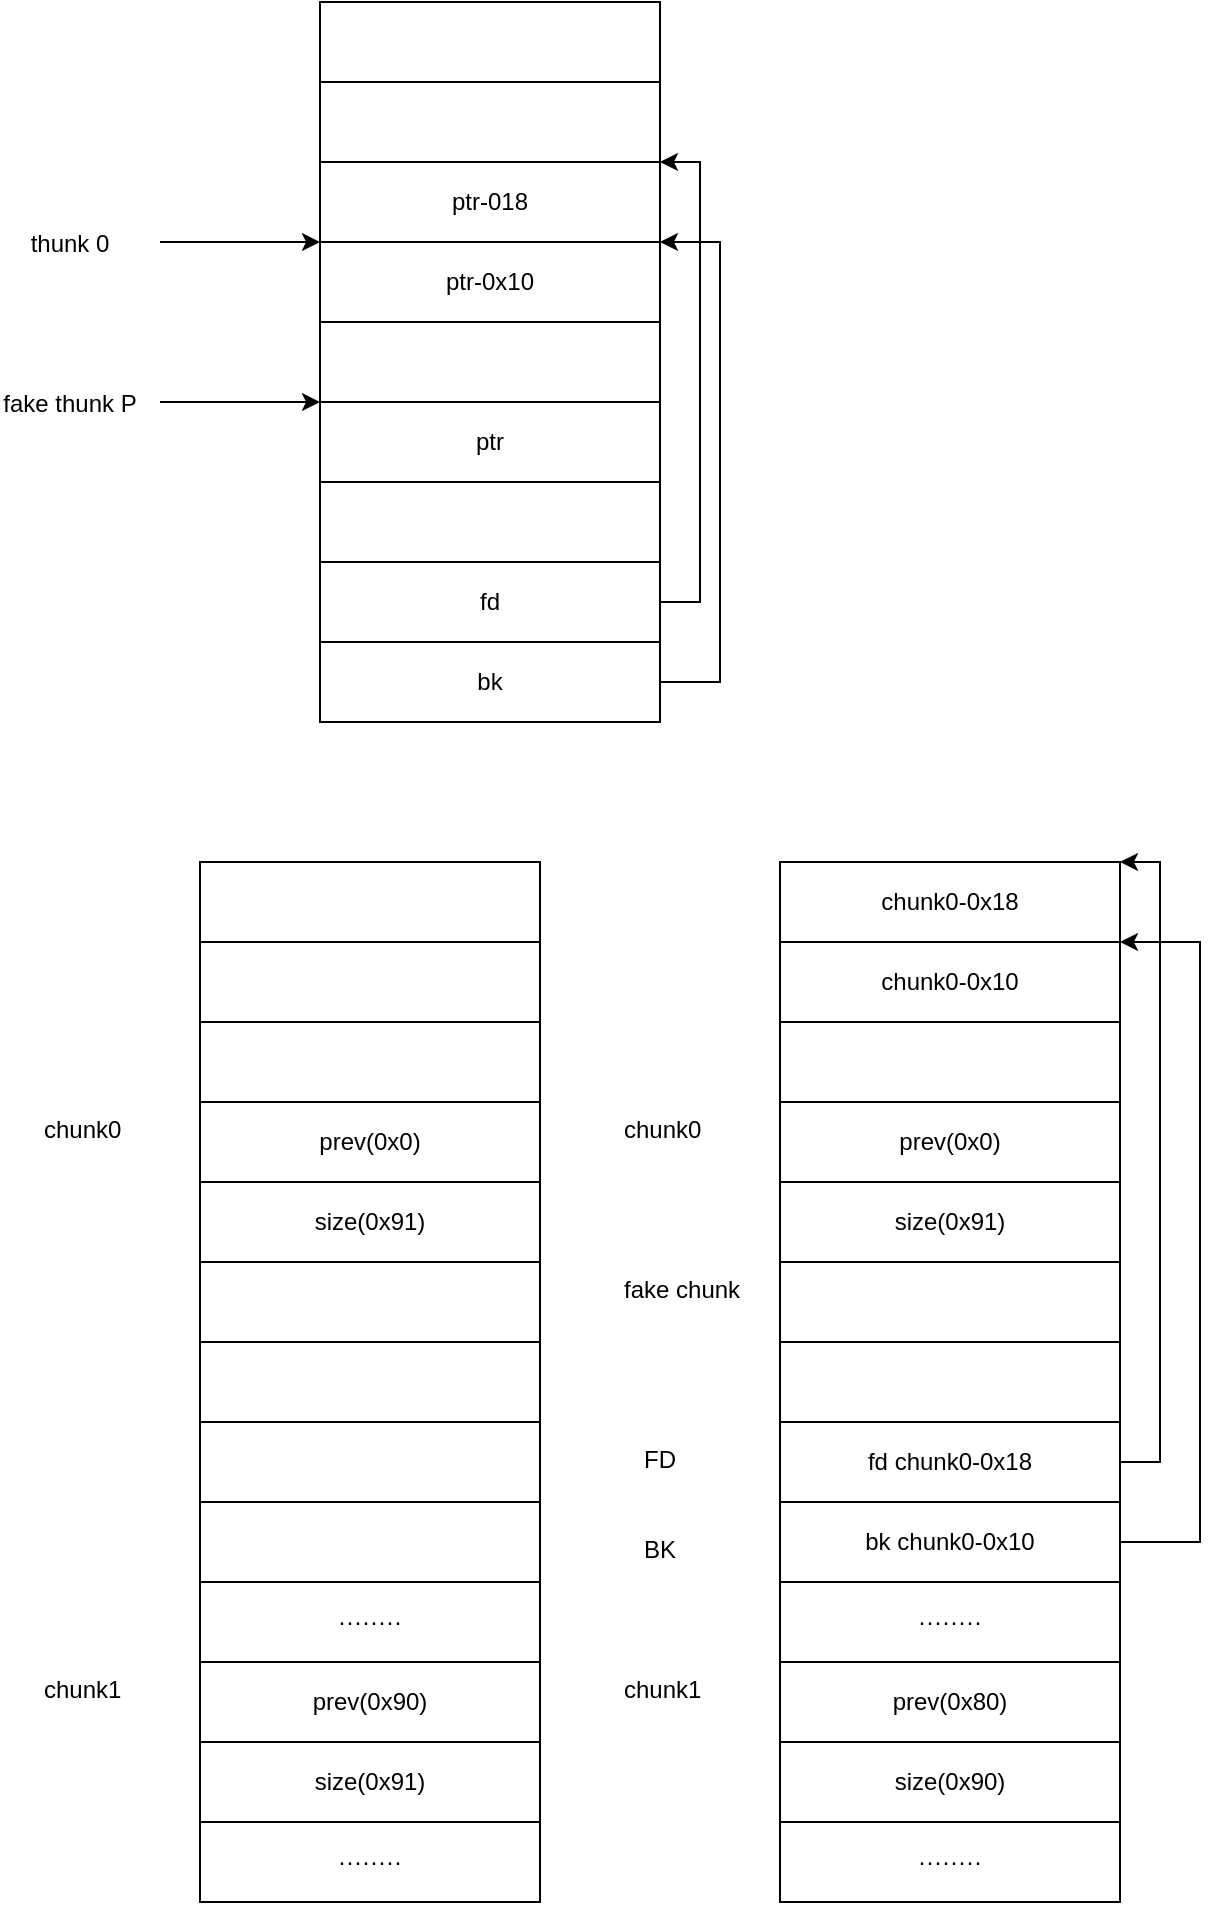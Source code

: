 <mxfile version="17.4.6" type="github">
  <diagram id="hpOC_d_NLCw_dS5nYjAL" name="第 1 页">
    <mxGraphModel dx="946" dy="673" grid="1" gridSize="10" guides="1" tooltips="1" connect="1" arrows="1" fold="1" page="1" pageScale="1" pageWidth="3300" pageHeight="4681" math="0" shadow="0">
      <root>
        <mxCell id="0" />
        <mxCell id="1" parent="0" />
        <mxCell id="Dbwr2pfX_zY2jN6Wx3DT-2" value="ptr" style="rounded=0;whiteSpace=wrap;html=1;" vertex="1" parent="1">
          <mxGeometry x="180" y="210" width="170" height="40" as="geometry" />
        </mxCell>
        <mxCell id="Dbwr2pfX_zY2jN6Wx3DT-3" value="" style="rounded=0;whiteSpace=wrap;html=1;" vertex="1" parent="1">
          <mxGeometry x="180" y="250" width="170" height="40" as="geometry" />
        </mxCell>
        <mxCell id="Dbwr2pfX_zY2jN6Wx3DT-4" value="" style="endArrow=classic;html=1;rounded=0;entryX=0;entryY=0;entryDx=0;entryDy=0;" edge="1" parent="1" target="Dbwr2pfX_zY2jN6Wx3DT-2">
          <mxGeometry width="50" height="50" relative="1" as="geometry">
            <mxPoint x="100" y="210" as="sourcePoint" />
            <mxPoint x="110" y="240" as="targetPoint" />
          </mxGeometry>
        </mxCell>
        <mxCell id="Dbwr2pfX_zY2jN6Wx3DT-5" value="fake thunk &lt;span style=&quot;white-space: pre&quot;&gt;P&lt;/span&gt;" style="text;html=1;strokeColor=none;fillColor=none;align=center;verticalAlign=middle;whiteSpace=wrap;rounded=0;" vertex="1" parent="1">
          <mxGeometry x="20" y="196" width="70" height="30" as="geometry" />
        </mxCell>
        <mxCell id="Dbwr2pfX_zY2jN6Wx3DT-6" value="" style="rounded=0;whiteSpace=wrap;html=1;" vertex="1" parent="1">
          <mxGeometry x="180" y="170" width="170" height="40" as="geometry" />
        </mxCell>
        <mxCell id="Dbwr2pfX_zY2jN6Wx3DT-7" value="ptr-0x10" style="rounded=0;whiteSpace=wrap;html=1;" vertex="1" parent="1">
          <mxGeometry x="180" y="130" width="170" height="40" as="geometry" />
        </mxCell>
        <mxCell id="Dbwr2pfX_zY2jN6Wx3DT-8" value="thunk 0" style="text;html=1;strokeColor=none;fillColor=none;align=center;verticalAlign=middle;whiteSpace=wrap;rounded=0;" vertex="1" parent="1">
          <mxGeometry x="20" y="116" width="70" height="30" as="geometry" />
        </mxCell>
        <mxCell id="Dbwr2pfX_zY2jN6Wx3DT-9" value="" style="endArrow=classic;html=1;rounded=0;entryX=0;entryY=0;entryDx=0;entryDy=0;" edge="1" parent="1">
          <mxGeometry width="50" height="50" relative="1" as="geometry">
            <mxPoint x="100" y="130" as="sourcePoint" />
            <mxPoint x="180" y="130" as="targetPoint" />
          </mxGeometry>
        </mxCell>
        <mxCell id="Dbwr2pfX_zY2jN6Wx3DT-17" style="edgeStyle=orthogonalEdgeStyle;rounded=0;orthogonalLoop=1;jettySize=auto;html=1;exitX=1;exitY=0.5;exitDx=0;exitDy=0;entryX=1;entryY=1;entryDx=0;entryDy=0;" edge="1" parent="1" source="Dbwr2pfX_zY2jN6Wx3DT-10" target="Dbwr2pfX_zY2jN6Wx3DT-13">
          <mxGeometry relative="1" as="geometry">
            <Array as="points">
              <mxPoint x="370" y="310" />
              <mxPoint x="370" y="90" />
            </Array>
          </mxGeometry>
        </mxCell>
        <mxCell id="Dbwr2pfX_zY2jN6Wx3DT-10" value="fd" style="rounded=0;whiteSpace=wrap;html=1;" vertex="1" parent="1">
          <mxGeometry x="180" y="290" width="170" height="40" as="geometry" />
        </mxCell>
        <mxCell id="Dbwr2pfX_zY2jN6Wx3DT-18" style="edgeStyle=orthogonalEdgeStyle;rounded=0;orthogonalLoop=1;jettySize=auto;html=1;exitX=1;exitY=0.5;exitDx=0;exitDy=0;entryX=1;entryY=1;entryDx=0;entryDy=0;" edge="1" parent="1" source="Dbwr2pfX_zY2jN6Wx3DT-11" target="Dbwr2pfX_zY2jN6Wx3DT-12">
          <mxGeometry relative="1" as="geometry">
            <Array as="points">
              <mxPoint x="380" y="350" />
              <mxPoint x="380" y="130" />
            </Array>
          </mxGeometry>
        </mxCell>
        <mxCell id="Dbwr2pfX_zY2jN6Wx3DT-11" value="bk" style="rounded=0;whiteSpace=wrap;html=1;" vertex="1" parent="1">
          <mxGeometry x="180" y="330" width="170" height="40" as="geometry" />
        </mxCell>
        <mxCell id="Dbwr2pfX_zY2jN6Wx3DT-12" value="ptr-018" style="rounded=0;whiteSpace=wrap;html=1;" vertex="1" parent="1">
          <mxGeometry x="180" y="90" width="170" height="40" as="geometry" />
        </mxCell>
        <mxCell id="Dbwr2pfX_zY2jN6Wx3DT-13" value="" style="rounded=0;whiteSpace=wrap;html=1;" vertex="1" parent="1">
          <mxGeometry x="180" y="50" width="170" height="40" as="geometry" />
        </mxCell>
        <mxCell id="Dbwr2pfX_zY2jN6Wx3DT-14" value="" style="rounded=0;whiteSpace=wrap;html=1;" vertex="1" parent="1">
          <mxGeometry x="180" y="10" width="170" height="40" as="geometry" />
        </mxCell>
        <mxCell id="Dbwr2pfX_zY2jN6Wx3DT-21" value="chunk0" style="text;whiteSpace=wrap;html=1;" vertex="1" parent="1">
          <mxGeometry x="40" y="560" width="80" height="30" as="geometry" />
        </mxCell>
        <mxCell id="Dbwr2pfX_zY2jN6Wx3DT-25" value="" style="rounded=0;whiteSpace=wrap;html=1;" vertex="1" parent="1">
          <mxGeometry x="120" y="680" width="170" height="40" as="geometry" />
        </mxCell>
        <mxCell id="Dbwr2pfX_zY2jN6Wx3DT-26" value="········" style="rounded=0;whiteSpace=wrap;html=1;" vertex="1" parent="1">
          <mxGeometry x="120" y="800" width="170" height="40" as="geometry" />
        </mxCell>
        <mxCell id="Dbwr2pfX_zY2jN6Wx3DT-27" value="" style="rounded=0;whiteSpace=wrap;html=1;" vertex="1" parent="1">
          <mxGeometry x="120" y="720" width="170" height="40" as="geometry" />
        </mxCell>
        <mxCell id="Dbwr2pfX_zY2jN6Wx3DT-32" value="chunk1" style="text;whiteSpace=wrap;html=1;" vertex="1" parent="1">
          <mxGeometry x="40" y="840" width="80" height="30" as="geometry" />
        </mxCell>
        <mxCell id="Dbwr2pfX_zY2jN6Wx3DT-34" value="size(0x91)" style="rounded=0;whiteSpace=wrap;html=1;" vertex="1" parent="1">
          <mxGeometry x="120" y="880" width="170" height="40" as="geometry" />
        </mxCell>
        <mxCell id="Dbwr2pfX_zY2jN6Wx3DT-35" value="prev(0x90)" style="rounded=0;whiteSpace=wrap;html=1;" vertex="1" parent="1">
          <mxGeometry x="120" y="840" width="170" height="40" as="geometry" />
        </mxCell>
        <mxCell id="Dbwr2pfX_zY2jN6Wx3DT-37" value="········" style="rounded=0;whiteSpace=wrap;html=1;" vertex="1" parent="1">
          <mxGeometry x="120" y="920" width="170" height="40" as="geometry" />
        </mxCell>
        <mxCell id="Dbwr2pfX_zY2jN6Wx3DT-42" value="prev(0x0)" style="rounded=0;whiteSpace=wrap;html=1;" vertex="1" parent="1">
          <mxGeometry x="120" y="560" width="170" height="40" as="geometry" />
        </mxCell>
        <mxCell id="Dbwr2pfX_zY2jN6Wx3DT-43" value="size(0x91)" style="rounded=0;whiteSpace=wrap;html=1;" vertex="1" parent="1">
          <mxGeometry x="120" y="600" width="170" height="40" as="geometry" />
        </mxCell>
        <mxCell id="Dbwr2pfX_zY2jN6Wx3DT-44" value="" style="rounded=0;whiteSpace=wrap;html=1;" vertex="1" parent="1">
          <mxGeometry x="120" y="640" width="170" height="40" as="geometry" />
        </mxCell>
        <mxCell id="Dbwr2pfX_zY2jN6Wx3DT-45" value="" style="rounded=0;whiteSpace=wrap;html=1;" vertex="1" parent="1">
          <mxGeometry x="120" y="760" width="170" height="40" as="geometry" />
        </mxCell>
        <mxCell id="Dbwr2pfX_zY2jN6Wx3DT-47" value="chunk0" style="text;whiteSpace=wrap;html=1;" vertex="1" parent="1">
          <mxGeometry x="330" y="560" width="80" height="30" as="geometry" />
        </mxCell>
        <mxCell id="Dbwr2pfX_zY2jN6Wx3DT-48" value="" style="rounded=0;whiteSpace=wrap;html=1;" vertex="1" parent="1">
          <mxGeometry x="410" y="680" width="170" height="40" as="geometry" />
        </mxCell>
        <mxCell id="Dbwr2pfX_zY2jN6Wx3DT-49" value="········" style="rounded=0;whiteSpace=wrap;html=1;" vertex="1" parent="1">
          <mxGeometry x="410" y="800" width="170" height="40" as="geometry" />
        </mxCell>
        <mxCell id="Dbwr2pfX_zY2jN6Wx3DT-70" style="edgeStyle=orthogonalEdgeStyle;rounded=0;orthogonalLoop=1;jettySize=auto;html=1;exitX=1;exitY=0.5;exitDx=0;exitDy=0;entryX=1;entryY=0;entryDx=0;entryDy=0;" edge="1" parent="1" source="Dbwr2pfX_zY2jN6Wx3DT-50" target="Dbwr2pfX_zY2jN6Wx3DT-69">
          <mxGeometry relative="1" as="geometry">
            <Array as="points">
              <mxPoint x="600" y="740" />
              <mxPoint x="600" y="440" />
            </Array>
          </mxGeometry>
        </mxCell>
        <mxCell id="Dbwr2pfX_zY2jN6Wx3DT-50" value="fd&amp;nbsp;&lt;span style=&quot;text-align: left&quot;&gt;chunk0-0x18&lt;/span&gt;" style="rounded=0;whiteSpace=wrap;html=1;" vertex="1" parent="1">
          <mxGeometry x="410" y="720" width="170" height="40" as="geometry" />
        </mxCell>
        <mxCell id="Dbwr2pfX_zY2jN6Wx3DT-51" value="chunk1" style="text;whiteSpace=wrap;html=1;" vertex="1" parent="1">
          <mxGeometry x="330" y="840" width="80" height="30" as="geometry" />
        </mxCell>
        <mxCell id="Dbwr2pfX_zY2jN6Wx3DT-53" value="size(0x90)" style="rounded=0;whiteSpace=wrap;html=1;" vertex="1" parent="1">
          <mxGeometry x="410" y="880" width="170" height="40" as="geometry" />
        </mxCell>
        <mxCell id="Dbwr2pfX_zY2jN6Wx3DT-54" value="prev(0x80)" style="rounded=0;whiteSpace=wrap;html=1;" vertex="1" parent="1">
          <mxGeometry x="410" y="840" width="170" height="40" as="geometry" />
        </mxCell>
        <mxCell id="Dbwr2pfX_zY2jN6Wx3DT-56" value="········" style="rounded=0;whiteSpace=wrap;html=1;" vertex="1" parent="1">
          <mxGeometry x="410" y="920" width="170" height="40" as="geometry" />
        </mxCell>
        <mxCell id="Dbwr2pfX_zY2jN6Wx3DT-58" value="prev(0x0)" style="rounded=0;whiteSpace=wrap;html=1;" vertex="1" parent="1">
          <mxGeometry x="410" y="560" width="170" height="40" as="geometry" />
        </mxCell>
        <mxCell id="Dbwr2pfX_zY2jN6Wx3DT-59" value="size(0x91)" style="rounded=0;whiteSpace=wrap;html=1;" vertex="1" parent="1">
          <mxGeometry x="410" y="600" width="170" height="40" as="geometry" />
        </mxCell>
        <mxCell id="Dbwr2pfX_zY2jN6Wx3DT-60" value="" style="rounded=0;whiteSpace=wrap;html=1;" vertex="1" parent="1">
          <mxGeometry x="410" y="640" width="170" height="40" as="geometry" />
        </mxCell>
        <mxCell id="Dbwr2pfX_zY2jN6Wx3DT-71" style="edgeStyle=orthogonalEdgeStyle;rounded=0;orthogonalLoop=1;jettySize=auto;html=1;exitX=1;exitY=0.5;exitDx=0;exitDy=0;entryX=1;entryY=1;entryDx=0;entryDy=0;" edge="1" parent="1" source="Dbwr2pfX_zY2jN6Wx3DT-61" target="Dbwr2pfX_zY2jN6Wx3DT-69">
          <mxGeometry relative="1" as="geometry">
            <Array as="points">
              <mxPoint x="620" y="780" />
              <mxPoint x="620" y="480" />
            </Array>
          </mxGeometry>
        </mxCell>
        <mxCell id="Dbwr2pfX_zY2jN6Wx3DT-61" value="bk&amp;nbsp;&lt;span style=&quot;text-align: left&quot;&gt;chunk0-0x10&lt;/span&gt;" style="rounded=0;whiteSpace=wrap;html=1;" vertex="1" parent="1">
          <mxGeometry x="410" y="760" width="170" height="40" as="geometry" />
        </mxCell>
        <mxCell id="Dbwr2pfX_zY2jN6Wx3DT-63" value="fake chunk" style="text;whiteSpace=wrap;html=1;" vertex="1" parent="1">
          <mxGeometry x="330" y="640" width="80" height="30" as="geometry" />
        </mxCell>
        <mxCell id="Dbwr2pfX_zY2jN6Wx3DT-64" value="" style="rounded=0;whiteSpace=wrap;html=1;" vertex="1" parent="1">
          <mxGeometry x="120" y="520" width="170" height="40" as="geometry" />
        </mxCell>
        <mxCell id="Dbwr2pfX_zY2jN6Wx3DT-65" value="" style="rounded=0;whiteSpace=wrap;html=1;" vertex="1" parent="1">
          <mxGeometry x="120" y="480" width="170" height="40" as="geometry" />
        </mxCell>
        <mxCell id="Dbwr2pfX_zY2jN6Wx3DT-66" value="" style="rounded=0;whiteSpace=wrap;html=1;" vertex="1" parent="1">
          <mxGeometry x="120" y="440" width="170" height="40" as="geometry" />
        </mxCell>
        <mxCell id="Dbwr2pfX_zY2jN6Wx3DT-67" value="" style="rounded=0;whiteSpace=wrap;html=1;" vertex="1" parent="1">
          <mxGeometry x="410" y="520" width="170" height="40" as="geometry" />
        </mxCell>
        <mxCell id="Dbwr2pfX_zY2jN6Wx3DT-68" value="&lt;span style=&quot;text-align: left&quot;&gt;chunk0-0x10&lt;/span&gt;" style="rounded=0;whiteSpace=wrap;html=1;" vertex="1" parent="1">
          <mxGeometry x="410" y="480" width="170" height="40" as="geometry" />
        </mxCell>
        <mxCell id="Dbwr2pfX_zY2jN6Wx3DT-69" value="&lt;span style=&quot;text-align: left&quot;&gt;chunk0-0x18&lt;/span&gt;" style="rounded=0;whiteSpace=wrap;html=1;" vertex="1" parent="1">
          <mxGeometry x="410" y="440" width="170" height="40" as="geometry" />
        </mxCell>
        <mxCell id="Dbwr2pfX_zY2jN6Wx3DT-76" value="FD" style="text;whiteSpace=wrap;html=1;" vertex="1" parent="1">
          <mxGeometry x="340" y="725" width="20" height="30" as="geometry" />
        </mxCell>
        <mxCell id="Dbwr2pfX_zY2jN6Wx3DT-80" value="BK" style="text;whiteSpace=wrap;html=1;" vertex="1" parent="1">
          <mxGeometry x="340" y="770" width="20" height="30" as="geometry" />
        </mxCell>
      </root>
    </mxGraphModel>
  </diagram>
</mxfile>
